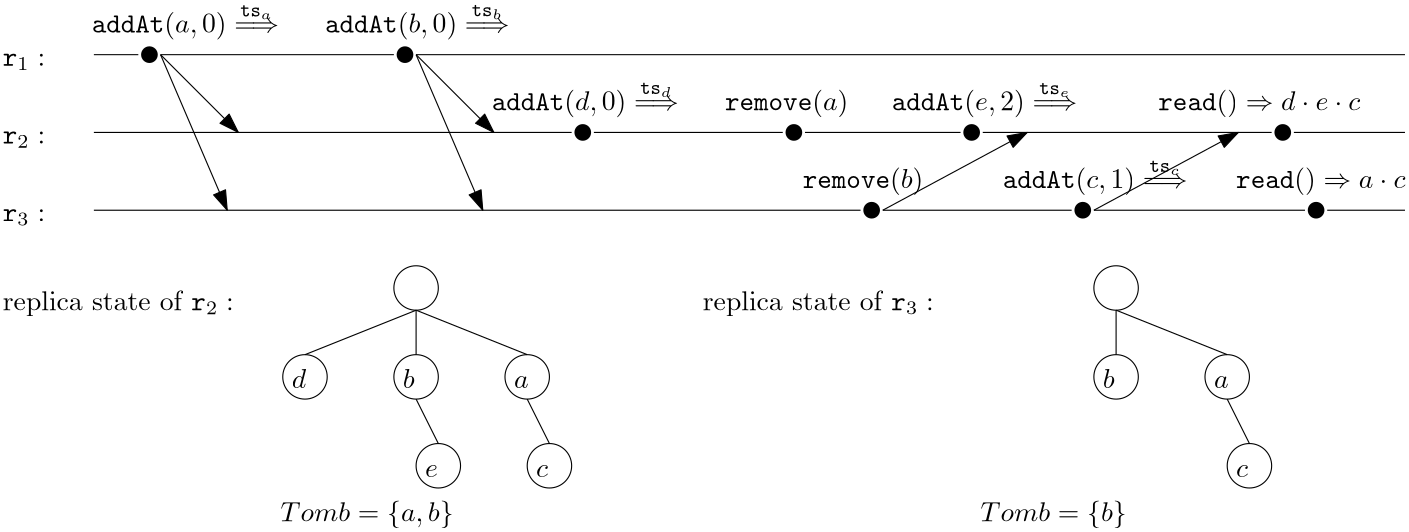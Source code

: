 <?xml version="1.0"?>
<!DOCTYPE ipe SYSTEM "ipe.dtd">
<ipe version="70107" creator="Ipe 7.1.7">
<info created="D:20151003110714" modified="D:20180710231117"/>
<preamble>\usepackage[version=0.96]{pgf}
\usepackage{tikz}
\usetikzlibrary{arrows,shapes,snakes,automata,backgrounds,petri}
\usepackage[latin1]{inputenc}
\usepackage{verbatim}</preamble>
<ipestyle name="basic">
<symbol name="arrow/arc(spx)">
<path stroke="sym-stroke" fill="sym-stroke" pen="sym-pen">
0 0 m
-1 0.333 l
-1 -0.333 l
h
</path>
</symbol>
<symbol name="arrow/farc(spx)">
<path stroke="sym-stroke" fill="white" pen="sym-pen">
0 0 m
-1 0.333 l
-1 -0.333 l
h
</path>
</symbol>
<symbol name="arrow/ptarc(spx)">
<path stroke="sym-stroke" fill="sym-stroke" pen="sym-pen">
0 0 m
-1 0.333 l
-0.8 0 l
-1 -0.333 l
h
</path>
</symbol>
<symbol name="arrow/fptarc(spx)">
<path stroke="sym-stroke" fill="white" pen="sym-pen">
0 0 m
-1 0.333 l
-0.8 0 l
-1 -0.333 l
h
</path>
</symbol>
<symbol name="mark/circle(sx)" transformations="translations">
<path fill="sym-stroke">
0.6 0 0 0.6 0 0 e
0.4 0 0 0.4 0 0 e
</path>
</symbol>
<symbol name="mark/disk(sx)" transformations="translations">
<path fill="sym-stroke">
0.6 0 0 0.6 0 0 e
</path>
</symbol>
<symbol name="mark/fdisk(sfx)" transformations="translations">
<group>
<path fill="sym-fill">
0.5 0 0 0.5 0 0 e
</path>
<path fill="sym-stroke" fillrule="eofill">
0.6 0 0 0.6 0 0 e
0.4 0 0 0.4 0 0 e
</path>
</group>
</symbol>
<symbol name="mark/box(sx)" transformations="translations">
<path fill="sym-stroke" fillrule="eofill">
-0.6 -0.6 m
0.6 -0.6 l
0.6 0.6 l
-0.6 0.6 l
h
-0.4 -0.4 m
0.4 -0.4 l
0.4 0.4 l
-0.4 0.4 l
h
</path>
</symbol>
<symbol name="mark/square(sx)" transformations="translations">
<path fill="sym-stroke">
-0.6 -0.6 m
0.6 -0.6 l
0.6 0.6 l
-0.6 0.6 l
h
</path>
</symbol>
<symbol name="mark/fsquare(sfx)" transformations="translations">
<group>
<path fill="sym-fill">
-0.5 -0.5 m
0.5 -0.5 l
0.5 0.5 l
-0.5 0.5 l
h
</path>
<path fill="sym-stroke" fillrule="eofill">
-0.6 -0.6 m
0.6 -0.6 l
0.6 0.6 l
-0.6 0.6 l
h
-0.4 -0.4 m
0.4 -0.4 l
0.4 0.4 l
-0.4 0.4 l
h
</path>
</group>
</symbol>
<symbol name="mark/cross(sx)" transformations="translations">
<group>
<path fill="sym-stroke">
-0.43 -0.57 m
0.57 0.43 l
0.43 0.57 l
-0.57 -0.43 l
h
</path>
<path fill="sym-stroke">
-0.43 0.57 m
0.57 -0.43 l
0.43 -0.57 l
-0.57 0.43 l
h
</path>
</group>
</symbol>
<symbol name="arrow/fnormal(spx)">
<path stroke="sym-stroke" fill="white" pen="sym-pen">
0 0 m
-1 0.333 l
-1 -0.333 l
h
</path>
</symbol>
<symbol name="arrow/pointed(spx)">
<path stroke="sym-stroke" fill="sym-stroke" pen="sym-pen">
0 0 m
-1 0.333 l
-0.8 0 l
-1 -0.333 l
h
</path>
</symbol>
<symbol name="arrow/fpointed(spx)">
<path stroke="sym-stroke" fill="white" pen="sym-pen">
0 0 m
-1 0.333 l
-0.8 0 l
-1 -0.333 l
h
</path>
</symbol>
<symbol name="arrow/linear(spx)">
<path stroke="sym-stroke" pen="sym-pen">
-1 0.333 m
0 0 l
-1 -0.333 l
</path>
</symbol>
<symbol name="arrow/fdouble(spx)">
<path stroke="sym-stroke" fill="white" pen="sym-pen">
0 0 m
-1 0.333 l
-1 -0.333 l
h
-1 0 m
-2 0.333 l
-2 -0.333 l
h
</path>
</symbol>
<symbol name="arrow/double(spx)">
<path stroke="sym-stroke" fill="sym-stroke" pen="sym-pen">
0 0 m
-1 0.333 l
-1 -0.333 l
h
-1 0 m
-2 0.333 l
-2 -0.333 l
h
</path>
</symbol>
<pen name="heavier" value="0.8"/>
<pen name="fat" value="1.2"/>
<pen name="ultrafat" value="2"/>
<symbolsize name="large" value="5"/>
<symbolsize name="small" value="2"/>
<symbolsize name="tiny" value="1.1"/>
<arrowsize name="large" value="10"/>
<arrowsize name="small" value="5"/>
<arrowsize name="tiny" value="3"/>
<color name="red" value="1 0 0"/>
<color name="green" value="0 1 0"/>
<color name="blue" value="0 0 1"/>
<color name="yellow" value="1 1 0"/>
<color name="orange" value="1 0.647 0"/>
<color name="gold" value="1 0.843 0"/>
<color name="purple" value="0.627 0.125 0.941"/>
<color name="gray" value="0.745"/>
<color name="brown" value="0.647 0.165 0.165"/>
<color name="navy" value="0 0 0.502"/>
<color name="pink" value="1 0.753 0.796"/>
<color name="seagreen" value="0.18 0.545 0.341"/>
<color name="turquoise" value="0.251 0.878 0.816"/>
<color name="violet" value="0.933 0.51 0.933"/>
<color name="darkblue" value="0 0 0.545"/>
<color name="darkcyan" value="0 0.545 0.545"/>
<color name="darkgray" value="0.663"/>
<color name="darkgreen" value="0 0.392 0"/>
<color name="darkmagenta" value="0.545 0 0.545"/>
<color name="darkorange" value="1 0.549 0"/>
<color name="darkred" value="0.545 0 0"/>
<color name="lightblue" value="0.678 0.847 0.902"/>
<color name="lightcyan" value="0.878 1 1"/>
<color name="lightgray" value="0.827"/>
<color name="lightgreen" value="0.565 0.933 0.565"/>
<color name="lightyellow" value="1 1 0.878"/>
<dashstyle name="dashed" value="[4] 0"/>
<dashstyle name="dotted" value="[1 3] 0"/>
<dashstyle name="dash dotted" value="[4 2 1 2] 0"/>
<dashstyle name="dash dot dotted" value="[4 2 1 2 1 2] 0"/>
<textsize name="large" value="\large"/>
<textsize name="small" value="\small"/>
<textsize name="tiny" value="\tiny"/>
<textsize name="Large" value="\Large"/>
<textsize name="LARGE" value="\LARGE"/>
<textsize name="huge" value="\huge"/>
<textsize name="Huge" value="\Huge"/>
<textsize name="footnote" value="\footnotesize"/>
<textstyle name="center" begin="\begin{center}" end="\end{center}"/>
<textstyle name="itemize" begin="\begin{itemize}" end="\end{itemize}"/>
<textstyle name="item" begin="\begin{itemize}\item{}" end="\end{itemize}"/>
<gridsize name="4 pts" value="4"/>
<gridsize name="8 pts (~3 mm)" value="8"/>
<gridsize name="16 pts (~6 mm)" value="16"/>
<gridsize name="32 pts (~12 mm)" value="32"/>
<gridsize name="10 pts (~3.5 mm)" value="10"/>
<gridsize name="20 pts (~7 mm)" value="20"/>
<gridsize name="14 pts (~5 mm)" value="14"/>
<gridsize name="28 pts (~10 mm)" value="28"/>
<gridsize name="56 pts (~20 mm)" value="56"/>
<anglesize name="90 deg" value="90"/>
<anglesize name="60 deg" value="60"/>
<anglesize name="45 deg" value="45"/>
<anglesize name="30 deg" value="30"/>
<anglesize name="22.5 deg" value="22.5"/>
<tiling name="falling" angle="-60" step="4" width="1"/>
<tiling name="rising" angle="30" step="4" width="1"/>
</ipestyle>
<page>
<layer name="alpha"/>
<view layers="alpha" active="alpha"/>
<text layer="alpha" matrix="1 0 0 1 -36.795 -164" transformations="translations" pos="64 436" stroke="black" type="label" width="15.234" height="4.294" depth="1.49" valign="baseline">$\ensuremath{\mathtt{r}}_1:$</text>
<text matrix="1 0 0 1 -36.795 -192" transformations="translations" pos="64 436" stroke="black" type="label" width="15.234" height="4.294" depth="1.49" valign="baseline">$\ensuremath{\mathtt{r}}_2:$</text>
<text matrix="1 0 0 1 -36.795 -220" transformations="translations" pos="64 436" stroke="black" type="label" width="15.234" height="4.294" depth="1.49" valign="baseline">$\ensuremath{\mathtt{r}}_3:$</text>
<use matrix="1 0 0 1 -60 32" name="mark/disk(sx)" pos="232 244" size="large" stroke="black"/>
<path matrix="1 0 0 1 44 0" stroke="black" arrow="normal/normal">
132 276 m
160 248 l
</path>
<path matrix="1 0 0 1 44 0" stroke="black" arrow="normal/normal">
132 276 m
156 220 l
</path>
<use matrix="1 0 0 1 4 4" name="mark/disk(sx)" pos="232 244" size="large" stroke="black"/>
<text matrix="1 0 0 1 79.205 -152" transformations="translations" pos="64 436" stroke="black" type="label" width="69.724" height="10.677" depth="2.49" valign="baseline">${\tt addAt}(b,0)\stackrel{ \ensuremath{\mathtt{ts}}_b }{\Longrightarrow}$  </text>
<text matrix="1 0 0 1 139.205 -180" transformations="translations" pos="64 436" stroke="black" type="label" width="70.634" height="10.677" depth="2.49" valign="baseline">${\tt addAt}(d,0)\stackrel{ \ensuremath{\mathtt{ts}}_d }{\Longrightarrow}$  </text>
<text matrix="1 0 0 1 223.205 -180" transformations="translations" pos="64 436" stroke="black" type="label" width="44.397" height="7.473" depth="2.49" valign="baseline">${\tt remove}(a)$</text>
<use matrix="1 0 0 1 80 4" name="mark/disk(sx)" pos="232 244" size="large" stroke="black"/>
<text matrix="1 0 0 1 251.205 -208" transformations="translations" pos="64 436" stroke="black" type="label" width="43.406" height="7.473" depth="2.49" valign="baseline">${\tt remove}(b)$</text>
<use matrix="1 0 0 1 108 -24" name="mark/disk(sx)" pos="232 244" size="large" stroke="black"/>
<path matrix="1 0 0 1 60 0" stroke="black" arrow="normal/normal">
284 220 m
336 248 l
</path>
<path matrix="1 0 0 1 44 0" stroke="black">
196 248 m
264 248 l
</path>
<use matrix="1 0 0 1 144 4" name="mark/disk(sx)" pos="232 244" size="large" stroke="black"/>
<text matrix="1 0 0 1 283.205 -180" transformations="translations" pos="64 436" stroke="black" type="label" width="70.088" height="10.616" depth="2.49" valign="baseline">${\tt addAt}(e,2)\stackrel{ \ensuremath{\mathtt{ts}}_e }{\Longrightarrow}$  </text>
<path matrix="1 0 0 1 44 0" stroke="black">
272 248 m
328 248 l
</path>
<use matrix="1 0 0 1 184 -24" name="mark/disk(sx)" pos="232 244" size="large" stroke="black"/>
<text matrix="1 0 0 1 323.205 -208" transformations="translations" pos="64 436" stroke="black" type="label" width="69.76" height="10.616" depth="2.49" valign="baseline">${\tt addAt}(c,1)\stackrel{ \ensuremath{\mathtt{ts}}_c }{\Longrightarrow}$  </text>
<path matrix="1 0 0 1 136 0" stroke="black" arrow="normal/normal">
284 220 m
336 248 l
</path>
<use matrix="1 0 0 1 256 4" name="mark/disk(sx)" pos="232 244" size="large" stroke="black"/>
<path matrix="1 0 0 1 44 0" stroke="black">
300 220 m
368 220 l
</path>
<path matrix="1 0 0 1 44 0" stroke="black">
336 248 m
440 248 l
</path>
<text matrix="1 0 0 1 379.205 -180" transformations="translations" pos="64 436" stroke="black" type="label" width="72.693" height="7.473" depth="2.49" valign="baseline">${\tt read}()\Rightarrow d \cdot e \cdot c$</text>
<use matrix="1 0 0 1 -152 32" name="mark/disk(sx)" pos="232 244" size="large" stroke="black"/>
<text matrix="1 0 0 1 -4.795 -152" transformations="translations" pos="64 436" stroke="black" type="label" width="70.715" height="10.616" depth="2.49" valign="baseline">${\tt addAt}(a,0)\stackrel{ \ensuremath{\mathtt{ts}}_a }{\Longrightarrow}$  </text>
<path matrix="1 0 0 1 -48 0" stroke="black" arrow="normal/normal">
132 276 m
160 248 l
</path>
<path matrix="1 0 0 1 -48 0" stroke="black" arrow="normal/normal">
132 276 m
156 220 l
</path>
<path stroke="black">
60 276 m
76 276 l
</path>
<path stroke="black">
84 276 m
168 276 l
</path>
<path stroke="black">
60 248 m
232 248 l
</path>
<path stroke="black">
60 220 m
336 220 l
</path>
<text matrix="1 0 0 1 407.205 -208" transformations="translations" pos="64 436" stroke="black" type="label" width="60.94" height="7.473" depth="2.49" valign="baseline">${\tt read}()\Rightarrow a \cdot c$</text>
<path stroke="black">
176 276 m
532 276 l
</path>
<path stroke="black">
492 248 m
532 248 l
</path>
<use matrix="1 0 0 1 268 -24" name="mark/disk(sx)" pos="232 244" size="large" stroke="black"/>
<path stroke="black">
420 220 m
496 220 l
</path>
<path stroke="black">
504 220 m
532 220 l
</path>
<text matrix="1 0 0 1 -36.795 -252" transformations="translations" pos="64 436" stroke="black" type="label" width="83.119" height="6.926" depth="1.93" valign="baseline">replica state of $\ensuremath{\mathtt{r}}_2:$</text>
<text matrix="1 0 0 1 147.205 -280" transformations="translations" pos="64 436" stroke="black" type="label" width="5.266" height="4.289" depth="0" valign="baseline">$a$</text>
<path matrix="1 0 0 1 4 48" stroke="black">
8 0 0 8 212 112 e
</path>
<text matrix="1 0 0 1 107.205 -280" transformations="translations" pos="64 436" stroke="black" type="label" width="4.276" height="6.918" depth="0" valign="baseline">$b$</text>
<path matrix="1 0 0 1 -36 48" stroke="black">
8 0 0 8 212 112 e
</path>
<text matrix="1 0 0 1 115.205 -312" transformations="translations" pos="64 436" stroke="black" type="label" width="4.639" height="4.289" depth="0" valign="baseline">$e$</text>
<path matrix="1 0 0 1 -28 16" stroke="black">
8 0 0 8 212 112 e
</path>
<text matrix="1 0 0 1 67.205 -280" transformations="translations" pos="64 436" stroke="black" type="label" width="5.185" height="6.918" depth="0" valign="baseline">$d$</text>
<path matrix="1 0 0 1 -76 48" stroke="black">
8 0 0 8 212 112 e
</path>
<path matrix="1 0 0 1 -36 80" stroke="black">
8 0 0 8 212 112 e
</path>
<path matrix="1 0 0 1 -24 24" stroke="black">
200 160 m
160 144 l
</path>
<path matrix="1 0 0 1 -24 24" stroke="black">
200 160 m
200 144 l
</path>
<path matrix="1 0 0 1 -24 24" stroke="black">
200 160 m
240 144 l
</path>
<path matrix="1 0 0 1 -24 24" stroke="black">
200 128 m
208 112 l
</path>
<path matrix="1 0 0 1 16 24" stroke="black">
200 128 m
208 112 l
</path>
<text matrix="1 0 0 1 155.205 -312" transformations="translations" pos="64 436" stroke="black" type="label" width="4.311" height="4.289" depth="0" valign="baseline">$c$</text>
<path matrix="1 0 0 1 12 16" stroke="black">
8 0 0 8 212 112 e
</path>
<text matrix="1 0 0 1 63.205 -328" transformations="translations" pos="64 436" stroke="black" type="label" width="62.273" height="7.473" depth="2.49" valign="baseline">$Tomb = \{ a,b \}$</text>
<text matrix="1 0 0 1 215.205 -252" transformations="translations" pos="64 436" stroke="black" type="label" width="83.119" height="6.926" depth="1.93" valign="baseline">replica state of $\ensuremath{\mathtt{r}}_3:$</text>
<text matrix="1 0 0 1 399.205 -280" transformations="translations" pos="64 436" stroke="black" type="label" width="5.266" height="4.289" depth="0" valign="baseline">$a$</text>
<path matrix="1 0 0 1 256 48" stroke="black">
8 0 0 8 212 112 e
</path>
<text matrix="1 0 0 1 359.205 -280" transformations="translations" pos="64 436" stroke="black" type="label" width="4.276" height="6.918" depth="0" valign="baseline">$b$</text>
<path matrix="1 0 0 1 216 48" stroke="black">
8 0 0 8 212 112 e
</path>
<path matrix="1 0 0 1 216 80" stroke="black">
8 0 0 8 212 112 e
</path>
<path matrix="1 0 0 1 228 24" stroke="black">
200 160 m
200 144 l
</path>
<path matrix="1 0 0 1 228 24" stroke="black">
200 160 m
240 144 l
</path>
<path matrix="1 0 0 1 268 24" stroke="black">
200 128 m
208 112 l
</path>
<text matrix="1 0 0 1 407.205 -312" transformations="translations" pos="64 436" stroke="black" type="label" width="4.311" height="4.289" depth="0" valign="baseline">$c$</text>
<path matrix="1 0 0 1 264 16" stroke="black">
8 0 0 8 212 112 e
</path>
<text matrix="1 0 0 1 315.205 -328" transformations="translations" pos="64 436" stroke="black" type="label" width="52.579" height="7.473" depth="2.49" valign="baseline">$Tomb = \{ b \}$</text>
</page>
</ipe>
